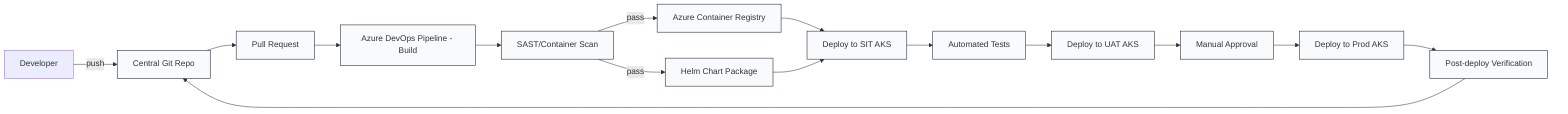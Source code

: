 flowchart LR
    Dev[Developer]
    Repo[Central Git Repo]
    PR[Pull Request]
    Build[Azure DevOps Pipeline - Build]
    Scan[SAST/Container Scan]
    Image[Azure Container Registry]
    HelmPkg[Helm Chart Package]
    DeploySIT[Deploy to SIT AKS]
    TestsSIT[Automated Tests]
    DeployUAT[Deploy to UAT AKS]
    Approve[Manual Approval]
    DeployProd[Deploy to Prod AKS]
    Verify[Post-deploy Verification]

    Dev -->|push| Repo
    Repo --> PR
    PR --> Build
    Build --> Scan
    Scan -->|pass| Image
    Scan -->|pass| HelmPkg
    Image --> DeploySIT
    HelmPkg --> DeploySIT
    DeploySIT --> TestsSIT
    TestsSIT --> DeployUAT
    DeployUAT --> Approve
    Approve --> DeployProd
    DeployProd --> Verify
    Verify --> Repo

    classDef stage fill:#f8fafc,stroke:#0f172a;
    class Repo,PR,Build,Scan,Image,HelmPkg,DeploySIT,TestsSIT,DeployUAT,Approve,DeployProd,Verify stage;